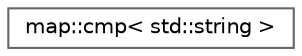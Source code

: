 digraph "类继承关系图"
{
 // LATEX_PDF_SIZE
  bgcolor="transparent";
  edge [fontname=Helvetica,fontsize=10,labelfontname=Helvetica,labelfontsize=10];
  node [fontname=Helvetica,fontsize=10,shape=box,height=0.2,width=0.4];
  rankdir="LR";
  Node0 [id="Node000000",label="map::cmp\< std::string \>",height=0.2,width=0.4,color="grey40", fillcolor="white", style="filled",URL="$structmap_1_1cmp_3_01std_1_1string_01_4.html",tooltip=" "];
}
